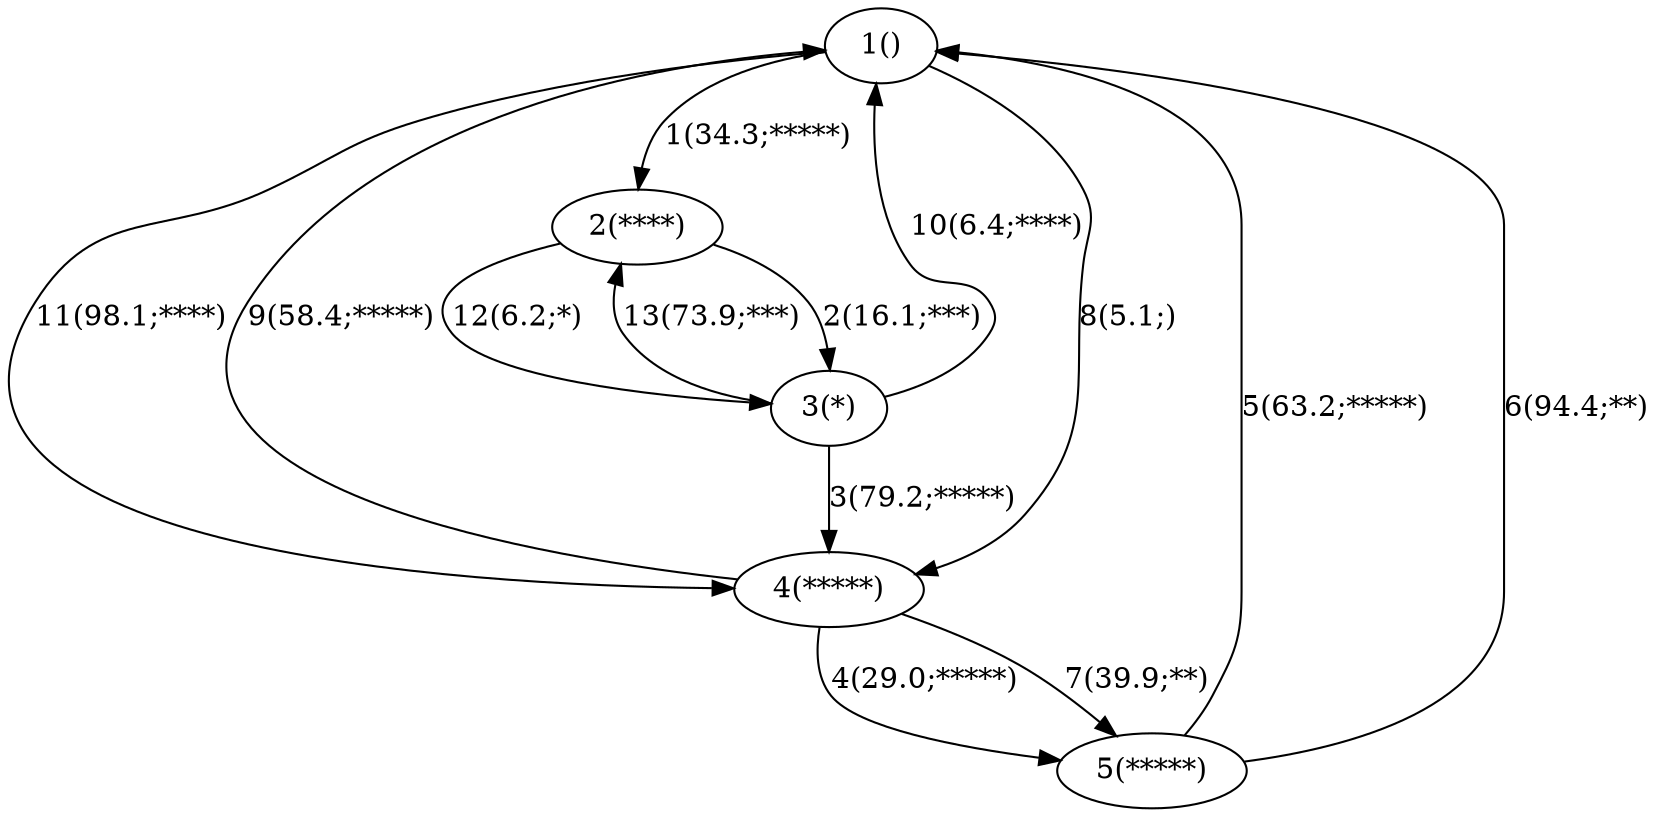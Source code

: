 digraph {
1 [label="1()"]
2 [label="2(****)"]
3 [label="3(*)"]
4 [label="4(*****)"]
5 [label="5(*****)"]
1->2 [label="1(34.3;*****)"]
2->3 [label="2(16.1;***)"]
3->4 [label="3(79.2;*****)"]
4->5 [label="4(29.0;*****)"]
5->1 [label="5(63.2;*****)"]
5->1 [label="6(94.4;**)"]
4->5 [label="7(39.9;**)"]
1->4 [label="8(5.1;)"]
4->1 [label="9(58.4;*****)"]
3->1 [label="10(6.4;****)"]
1->4 [label="11(98.1;****)"]
2->3 [label="12(6.2;*)"]
3->2 [label="13(73.9;***)"]
}
